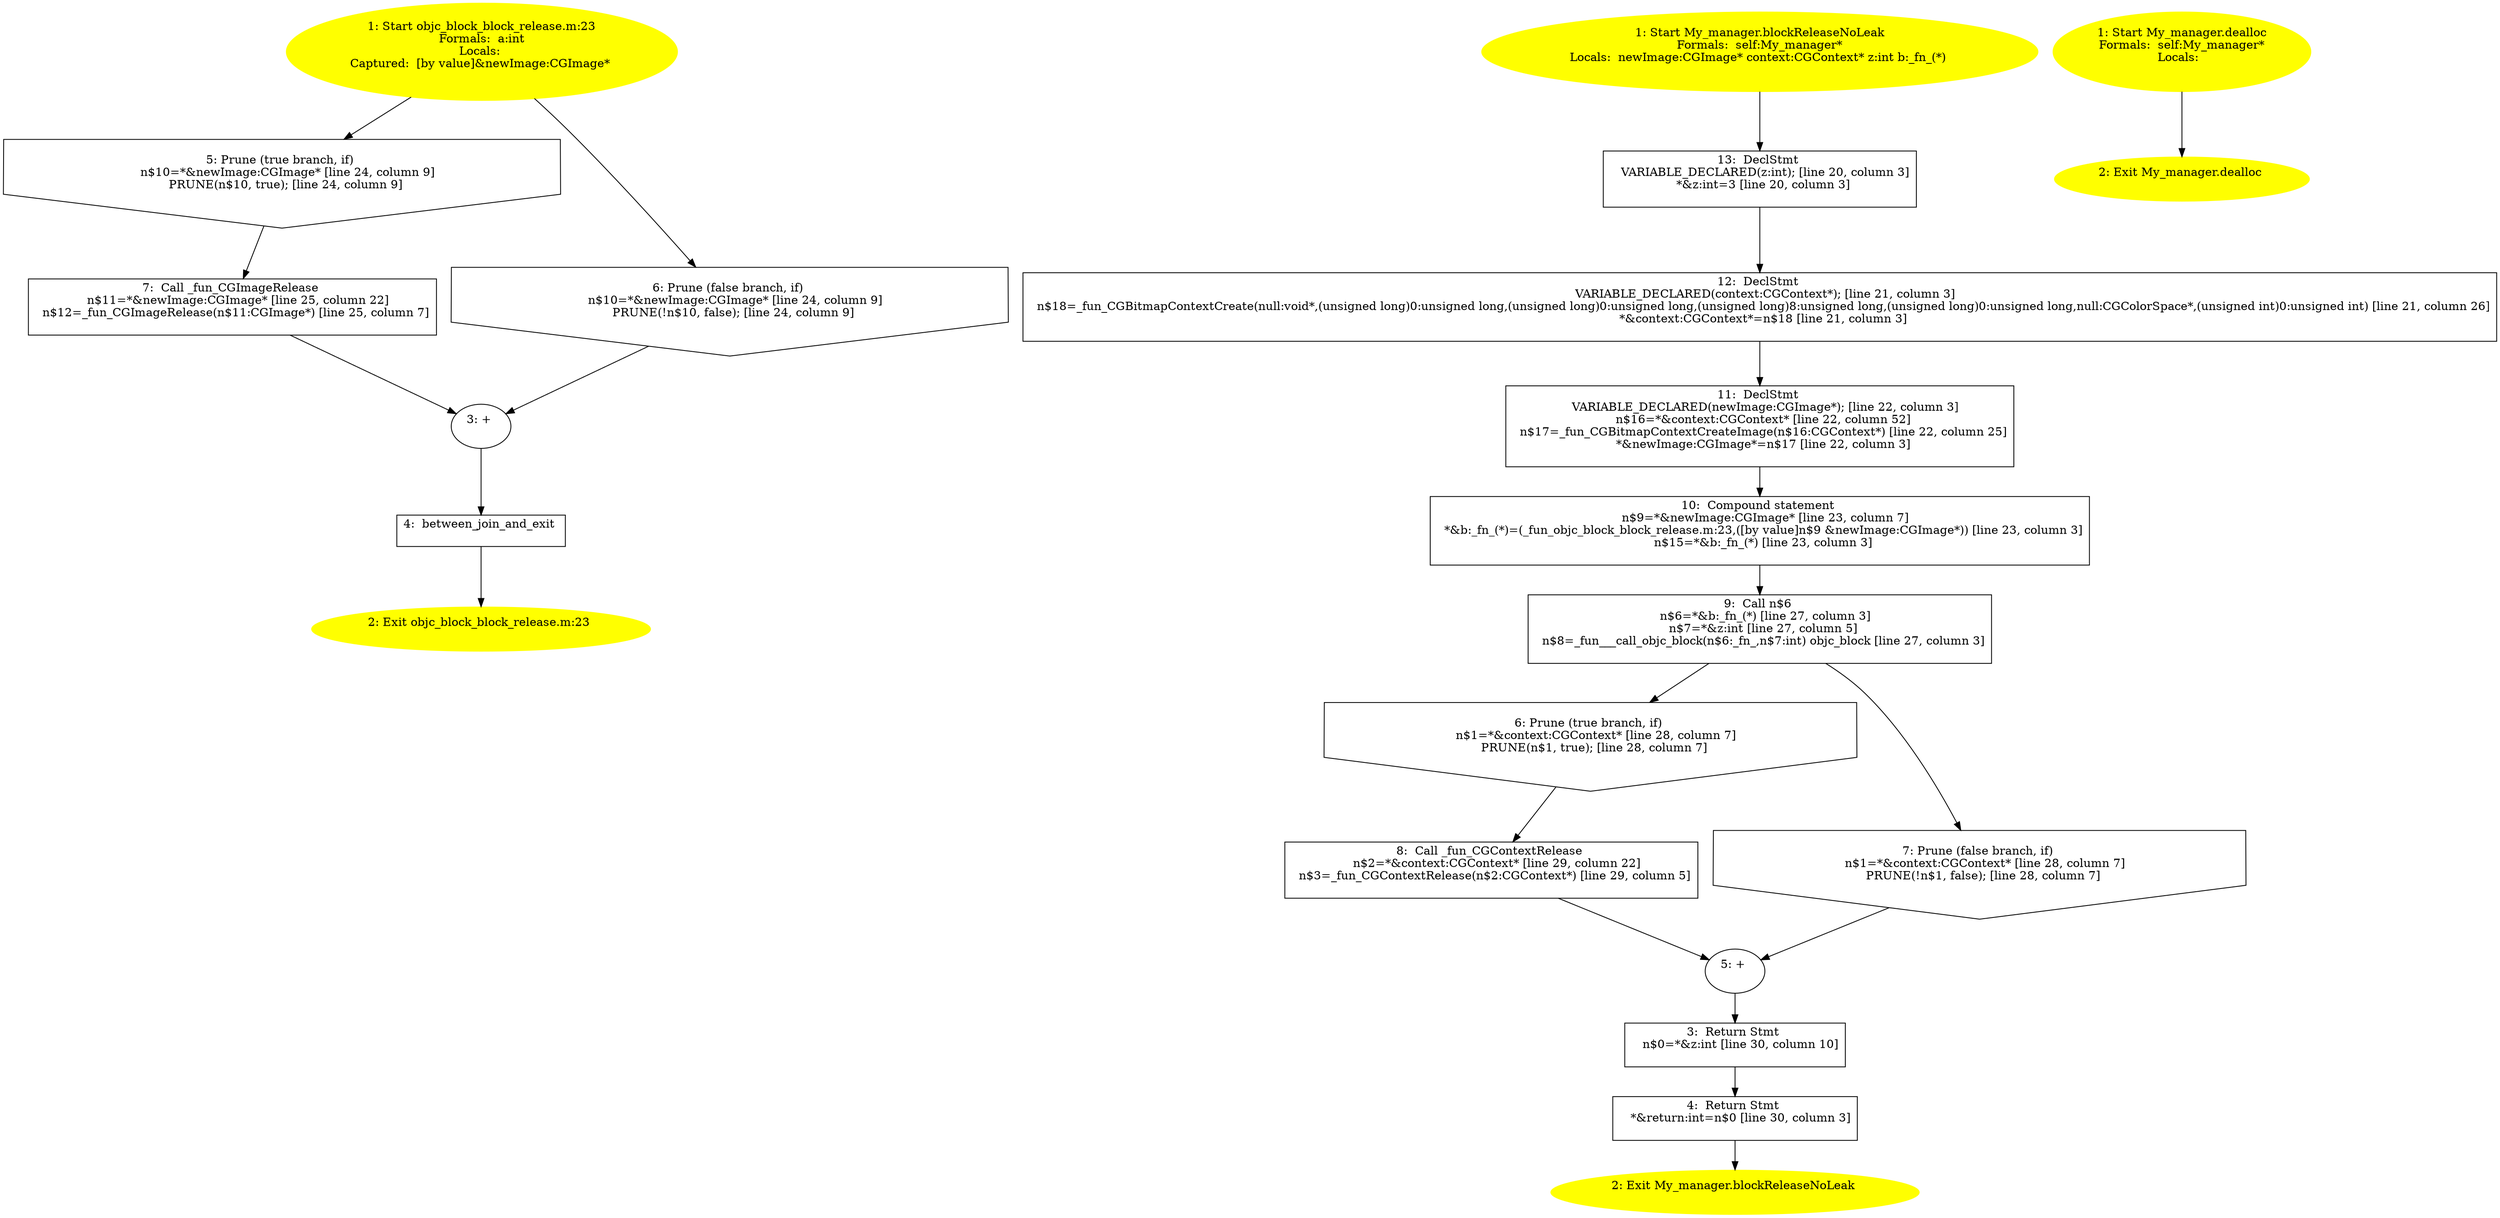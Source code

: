 /* @generated */
digraph cfg {
"objc_block_block_release.m:23_bca.a75e5c2171d1b867_1" [label="1: Start objc_block_block_release.m:23\nFormals:  a:int\nLocals: \nCaptured:  [by value]&newImage:CGImage* \n  " color=yellow style=filled]
	

	 "objc_block_block_release.m:23_bca.a75e5c2171d1b867_1" -> "objc_block_block_release.m:23_bca.a75e5c2171d1b867_5" ;
	 "objc_block_block_release.m:23_bca.a75e5c2171d1b867_1" -> "objc_block_block_release.m:23_bca.a75e5c2171d1b867_6" ;
"objc_block_block_release.m:23_bca.a75e5c2171d1b867_2" [label="2: Exit objc_block_block_release.m:23 \n  " color=yellow style=filled]
	

"objc_block_block_release.m:23_bca.a75e5c2171d1b867_3" [label="3: + \n  " ]
	

	 "objc_block_block_release.m:23_bca.a75e5c2171d1b867_3" -> "objc_block_block_release.m:23_bca.a75e5c2171d1b867_4" ;
"objc_block_block_release.m:23_bca.a75e5c2171d1b867_4" [label="4:  between_join_and_exit \n  " shape="box"]
	

	 "objc_block_block_release.m:23_bca.a75e5c2171d1b867_4" -> "objc_block_block_release.m:23_bca.a75e5c2171d1b867_2" ;
"objc_block_block_release.m:23_bca.a75e5c2171d1b867_5" [label="5: Prune (true branch, if) \n   n$10=*&newImage:CGImage* [line 24, column 9]\n  PRUNE(n$10, true); [line 24, column 9]\n " shape="invhouse"]
	

	 "objc_block_block_release.m:23_bca.a75e5c2171d1b867_5" -> "objc_block_block_release.m:23_bca.a75e5c2171d1b867_7" ;
"objc_block_block_release.m:23_bca.a75e5c2171d1b867_6" [label="6: Prune (false branch, if) \n   n$10=*&newImage:CGImage* [line 24, column 9]\n  PRUNE(!n$10, false); [line 24, column 9]\n " shape="invhouse"]
	

	 "objc_block_block_release.m:23_bca.a75e5c2171d1b867_6" -> "objc_block_block_release.m:23_bca.a75e5c2171d1b867_3" ;
"objc_block_block_release.m:23_bca.a75e5c2171d1b867_7" [label="7:  Call _fun_CGImageRelease \n   n$11=*&newImage:CGImage* [line 25, column 22]\n  n$12=_fun_CGImageRelease(n$11:CGImage*) [line 25, column 7]\n " shape="box"]
	

	 "objc_block_block_release.m:23_bca.a75e5c2171d1b867_7" -> "objc_block_block_release.m:23_bca.a75e5c2171d1b867_3" ;
"blockReleaseNoLeak#My_manager#[in.d6f2b8011ad550e7_1" [label="1: Start My_manager.blockReleaseNoLeak\nFormals:  self:My_manager*\nLocals:  newImage:CGImage* context:CGContext* z:int b:_fn_(*) \n  " color=yellow style=filled]
	

	 "blockReleaseNoLeak#My_manager#[in.d6f2b8011ad550e7_1" -> "blockReleaseNoLeak#My_manager#[in.d6f2b8011ad550e7_13" ;
"blockReleaseNoLeak#My_manager#[in.d6f2b8011ad550e7_2" [label="2: Exit My_manager.blockReleaseNoLeak \n  " color=yellow style=filled]
	

"blockReleaseNoLeak#My_manager#[in.d6f2b8011ad550e7_3" [label="3:  Return Stmt \n   n$0=*&z:int [line 30, column 10]\n " shape="box"]
	

	 "blockReleaseNoLeak#My_manager#[in.d6f2b8011ad550e7_3" -> "blockReleaseNoLeak#My_manager#[in.d6f2b8011ad550e7_4" ;
"blockReleaseNoLeak#My_manager#[in.d6f2b8011ad550e7_4" [label="4:  Return Stmt \n   *&return:int=n$0 [line 30, column 3]\n " shape="box"]
	

	 "blockReleaseNoLeak#My_manager#[in.d6f2b8011ad550e7_4" -> "blockReleaseNoLeak#My_manager#[in.d6f2b8011ad550e7_2" ;
"blockReleaseNoLeak#My_manager#[in.d6f2b8011ad550e7_5" [label="5: + \n  " ]
	

	 "blockReleaseNoLeak#My_manager#[in.d6f2b8011ad550e7_5" -> "blockReleaseNoLeak#My_manager#[in.d6f2b8011ad550e7_3" ;
"blockReleaseNoLeak#My_manager#[in.d6f2b8011ad550e7_6" [label="6: Prune (true branch, if) \n   n$1=*&context:CGContext* [line 28, column 7]\n  PRUNE(n$1, true); [line 28, column 7]\n " shape="invhouse"]
	

	 "blockReleaseNoLeak#My_manager#[in.d6f2b8011ad550e7_6" -> "blockReleaseNoLeak#My_manager#[in.d6f2b8011ad550e7_8" ;
"blockReleaseNoLeak#My_manager#[in.d6f2b8011ad550e7_7" [label="7: Prune (false branch, if) \n   n$1=*&context:CGContext* [line 28, column 7]\n  PRUNE(!n$1, false); [line 28, column 7]\n " shape="invhouse"]
	

	 "blockReleaseNoLeak#My_manager#[in.d6f2b8011ad550e7_7" -> "blockReleaseNoLeak#My_manager#[in.d6f2b8011ad550e7_5" ;
"blockReleaseNoLeak#My_manager#[in.d6f2b8011ad550e7_8" [label="8:  Call _fun_CGContextRelease \n   n$2=*&context:CGContext* [line 29, column 22]\n  n$3=_fun_CGContextRelease(n$2:CGContext*) [line 29, column 5]\n " shape="box"]
	

	 "blockReleaseNoLeak#My_manager#[in.d6f2b8011ad550e7_8" -> "blockReleaseNoLeak#My_manager#[in.d6f2b8011ad550e7_5" ;
"blockReleaseNoLeak#My_manager#[in.d6f2b8011ad550e7_9" [label="9:  Call n$6 \n   n$6=*&b:_fn_(*) [line 27, column 3]\n  n$7=*&z:int [line 27, column 5]\n  n$8=_fun___call_objc_block(n$6:_fn_,n$7:int) objc_block [line 27, column 3]\n " shape="box"]
	

	 "blockReleaseNoLeak#My_manager#[in.d6f2b8011ad550e7_9" -> "blockReleaseNoLeak#My_manager#[in.d6f2b8011ad550e7_6" ;
	 "blockReleaseNoLeak#My_manager#[in.d6f2b8011ad550e7_9" -> "blockReleaseNoLeak#My_manager#[in.d6f2b8011ad550e7_7" ;
"blockReleaseNoLeak#My_manager#[in.d6f2b8011ad550e7_10" [label="10:  Compound statement \n   n$9=*&newImage:CGImage* [line 23, column 7]\n  *&b:_fn_(*)=(_fun_objc_block_block_release.m:23,([by value]n$9 &newImage:CGImage*)) [line 23, column 3]\n  n$15=*&b:_fn_(*) [line 23, column 3]\n " shape="box"]
	

	 "blockReleaseNoLeak#My_manager#[in.d6f2b8011ad550e7_10" -> "blockReleaseNoLeak#My_manager#[in.d6f2b8011ad550e7_9" ;
"blockReleaseNoLeak#My_manager#[in.d6f2b8011ad550e7_11" [label="11:  DeclStmt \n   VARIABLE_DECLARED(newImage:CGImage*); [line 22, column 3]\n  n$16=*&context:CGContext* [line 22, column 52]\n  n$17=_fun_CGBitmapContextCreateImage(n$16:CGContext*) [line 22, column 25]\n  *&newImage:CGImage*=n$17 [line 22, column 3]\n " shape="box"]
	

	 "blockReleaseNoLeak#My_manager#[in.d6f2b8011ad550e7_11" -> "blockReleaseNoLeak#My_manager#[in.d6f2b8011ad550e7_10" ;
"blockReleaseNoLeak#My_manager#[in.d6f2b8011ad550e7_12" [label="12:  DeclStmt \n   VARIABLE_DECLARED(context:CGContext*); [line 21, column 3]\n  n$18=_fun_CGBitmapContextCreate(null:void*,(unsigned long)0:unsigned long,(unsigned long)0:unsigned long,(unsigned long)8:unsigned long,(unsigned long)0:unsigned long,null:CGColorSpace*,(unsigned int)0:unsigned int) [line 21, column 26]\n  *&context:CGContext*=n$18 [line 21, column 3]\n " shape="box"]
	

	 "blockReleaseNoLeak#My_manager#[in.d6f2b8011ad550e7_12" -> "blockReleaseNoLeak#My_manager#[in.d6f2b8011ad550e7_11" ;
"blockReleaseNoLeak#My_manager#[in.d6f2b8011ad550e7_13" [label="13:  DeclStmt \n   VARIABLE_DECLARED(z:int); [line 20, column 3]\n  *&z:int=3 [line 20, column 3]\n " shape="box"]
	

	 "blockReleaseNoLeak#My_manager#[in.d6f2b8011ad550e7_13" -> "blockReleaseNoLeak#My_manager#[in.d6f2b8011ad550e7_12" ;
"dealloc#My_manager#[instance].6a3d6e91a215e966_1" [label="1: Start My_manager.dealloc\nFormals:  self:My_manager*\nLocals:  \n  " color=yellow style=filled]
	

	 "dealloc#My_manager#[instance].6a3d6e91a215e966_1" -> "dealloc#My_manager#[instance].6a3d6e91a215e966_2" ;
"dealloc#My_manager#[instance].6a3d6e91a215e966_2" [label="2: Exit My_manager.dealloc \n  " color=yellow style=filled]
	

}
